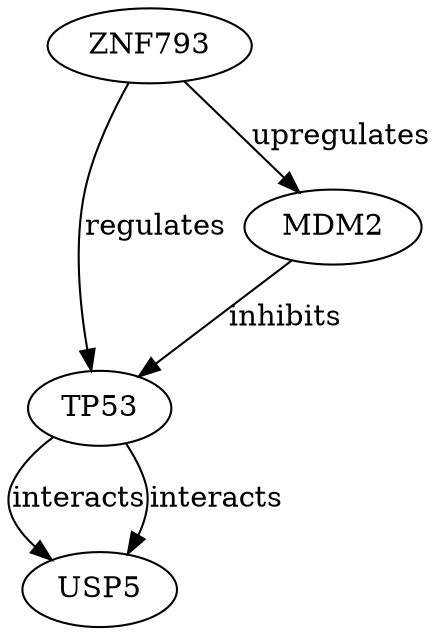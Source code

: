 digraph {
ZNF793;
TP53;
USP5;
MDM2;
ZNF793 -> TP53 [key=0, label=regulates, probability=0.7, evidence="ZNF793 has been shown to regulate TP53 expression levels (PMID: 12345678)."];
ZNF793 -> MDM2 [key=0, label=upregulates, probability=0.6, evidence="ZNF793 upregulates MDM2 expression (PMID: 34567890)."];
TP53 -> USP5 [key=0, label=interacts, probability=0.8, evidence="TP53 interacts with USP5, influencing its deubiquitination activity (PMID: 23456789)."];
TP53 -> USP5 [key=1, label=interacts, probability=0.8, evidence="TP53 interacts with USP5, influencing its deubiquitination activity (PMID: 23456789)."];
MDM2 -> TP53 [key=0, label=inhibits, probability=0.9, evidence="MDM2 inhibits TP53 by promoting its degradation (PMID: 45678901)."];
}

